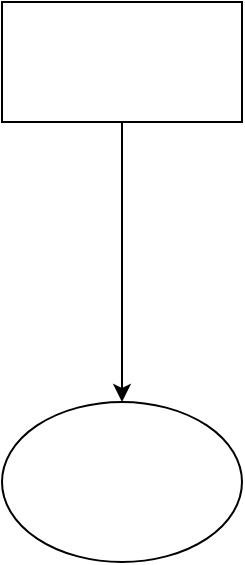 <mxfile version="17.4.2" type="github">
  <diagram id="wnpju4GCGM5oiUFadoHe" name="Page-1">
    <mxGraphModel dx="1037" dy="619" grid="1" gridSize="10" guides="1" tooltips="1" connect="1" arrows="1" fold="1" page="1" pageScale="1" pageWidth="827" pageHeight="1169" math="0" shadow="0">
      <root>
        <mxCell id="0" />
        <mxCell id="1" parent="0" />
        <mxCell id="ztewTTk_W8dXZbNaQKd7-3" style="edgeStyle=orthogonalEdgeStyle;rounded=0;orthogonalLoop=1;jettySize=auto;html=1;exitX=0.5;exitY=1;exitDx=0;exitDy=0;entryX=0.5;entryY=0;entryDx=0;entryDy=0;" edge="1" parent="1" source="ztewTTk_W8dXZbNaQKd7-1" target="ztewTTk_W8dXZbNaQKd7-2">
          <mxGeometry relative="1" as="geometry" />
        </mxCell>
        <mxCell id="ztewTTk_W8dXZbNaQKd7-1" value="" style="rounded=0;whiteSpace=wrap;html=1;" vertex="1" parent="1">
          <mxGeometry x="230" y="100" width="120" height="60" as="geometry" />
        </mxCell>
        <mxCell id="ztewTTk_W8dXZbNaQKd7-2" value="" style="ellipse;whiteSpace=wrap;html=1;" vertex="1" parent="1">
          <mxGeometry x="230" y="300" width="120" height="80" as="geometry" />
        </mxCell>
      </root>
    </mxGraphModel>
  </diagram>
</mxfile>
